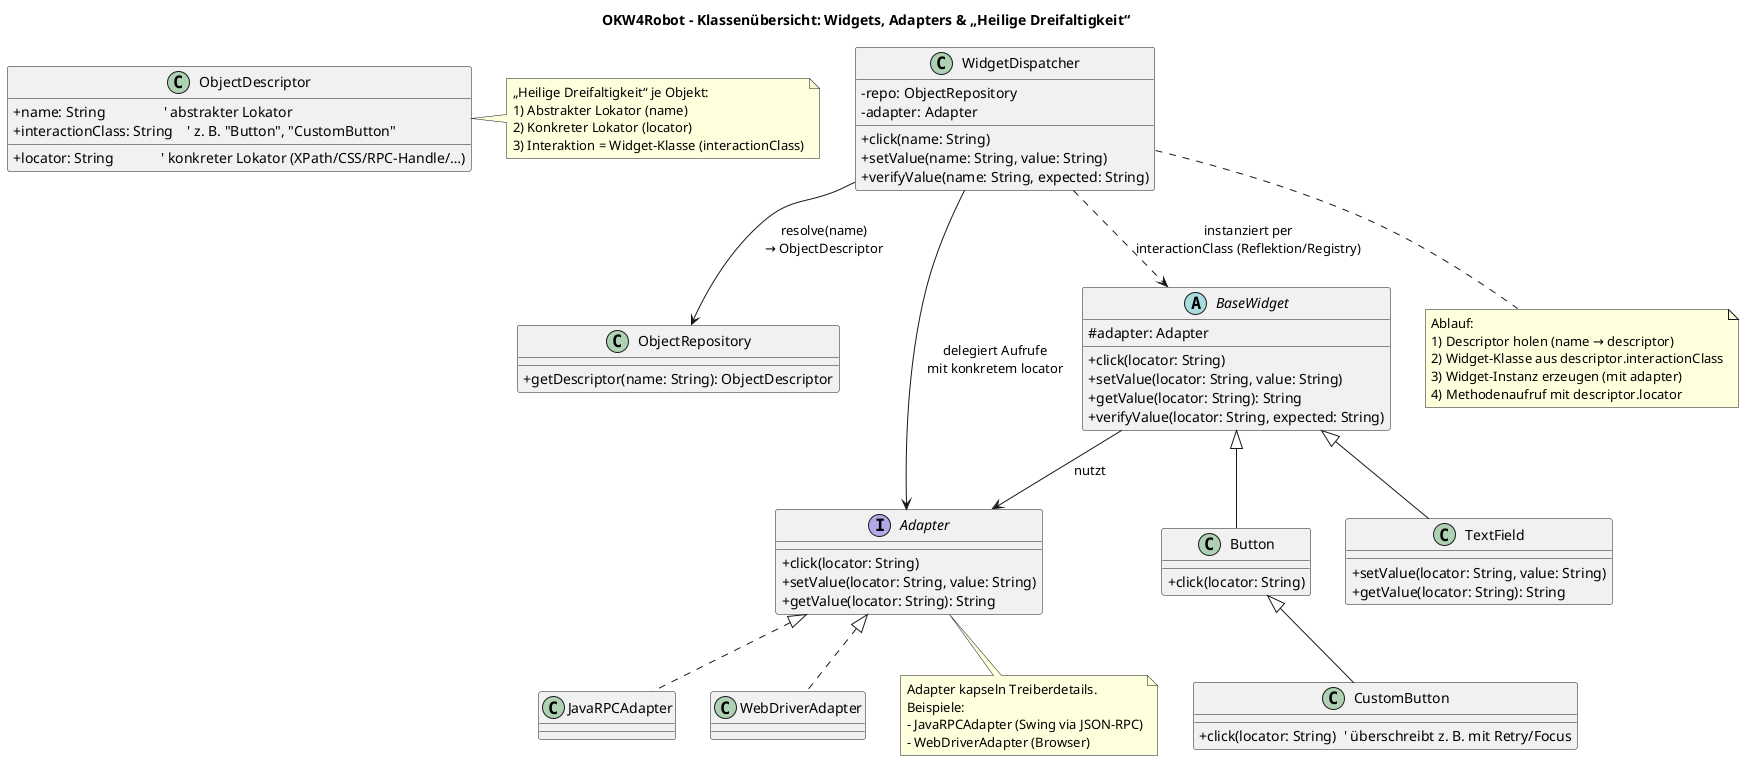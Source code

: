 @startuml
skinparam shadowing false
skinparam classAttributeIconSize 0
title OKW4Robot – Klassenübersicht: Widgets, Adapters & „Heilige Dreifaltigkeit“

' ===== YAML / Objektliste =====
class ObjectDescriptor {
  +name: String                ' abstrakter Lokator
  +locator: String             ' konkreter Lokator (XPath/CSS/RPC-Handle/…)
  +interactionClass: String    ' z. B. "Button", "CustomButton"
}

class ObjectRepository {
  +getDescriptor(name: String): ObjectDescriptor
}

' ===== Dispatcher / Factory =====
class WidgetDispatcher {
  +click(name: String)
  +setValue(name: String, value: String)
  +verifyValue(name: String, expected: String)
  -repo: ObjectRepository
  -adapter: Adapter
}

WidgetDispatcher --> ObjectRepository : resolve(name)\n→ ObjectDescriptor
WidgetDispatcher --> Adapter : delegiert Aufrufe\nmit konkretem locator

' ===== Adapter-Schicht =====
interface Adapter {
  +click(locator: String)
  +setValue(locator: String, value: String)
  +getValue(locator: String): String
}

class JavaRPCAdapter implements Adapter
class WebDriverAdapter implements Adapter

' ===== Widget-Schicht =====
abstract class BaseWidget {
  #adapter: Adapter
  +click(locator: String)
  +setValue(locator: String, value: String)
  +getValue(locator: String): String
  +verifyValue(locator: String, expected: String)
}

class Button extends BaseWidget {
  +click(locator: String)
}

class TextField extends BaseWidget {
  +setValue(locator: String, value: String)
  +getValue(locator: String): String
}

' Projektspezifische „Extrawurst“
class CustomButton extends Button {
  +click(locator: String)  ' überschreibt z. B. mit Retry/Focus
}

' ===== Beziehungen =====
WidgetDispatcher ..> BaseWidget : instanziert per\ninteractionClass (Reflektion/Registry)
BaseWidget --> Adapter : nutzt

note right of ObjectDescriptor
„Heilige Dreifaltigkeit“ je Objekt:
1) Abstrakter Lokator (name)
2) Konkreter Lokator (locator)
3) Interaktion = Widget-Klasse (interactionClass)
end note

note bottom of WidgetDispatcher
Ablauf:
1) Descriptor holen (name → descriptor)
2) Widget-Klasse aus descriptor.interactionClass
3) Widget-Instanz erzeugen (mit adapter)
4) Methodenaufruf mit descriptor.locator
end note

note bottom of Adapter
Adapter kapseln Treiberdetails.
Beispiele:
- JavaRPCAdapter (Swing via JSON-RPC)
- WebDriverAdapter (Browser)
end note

@enduml
